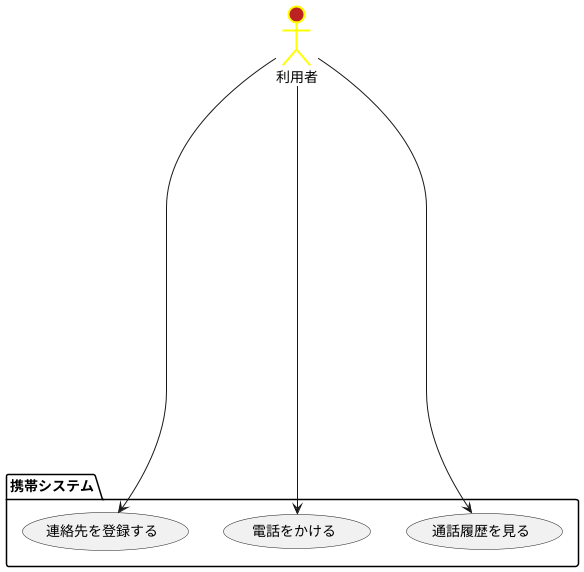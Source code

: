 @startuml ユースケース図
' left to right direction
actor 利用者 #BD2222;line:Yellow;line.bold;
package 携帯システム {
usecase 連絡先を登録する
usecase 電話をかける
usecase 通話履歴を見る
}
利用者 --> 連絡先を登録する
利用者 --> 電話をかける
利用者 -------->  通話履歴を見る
@enduml